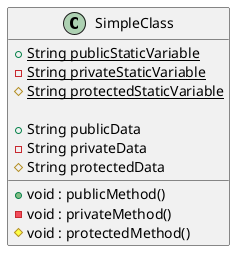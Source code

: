 @startuml
class SimpleClass {
    + {static} String publicStaticVariable
    - {static} String privateStaticVariable
    # {static} String protectedStaticVariable

    + String publicData
    - String privateData
    # String protectedData

    + void : publicMethod()
    - void : privateMethod()
    # void : protectedMethod()
}
@enduml
